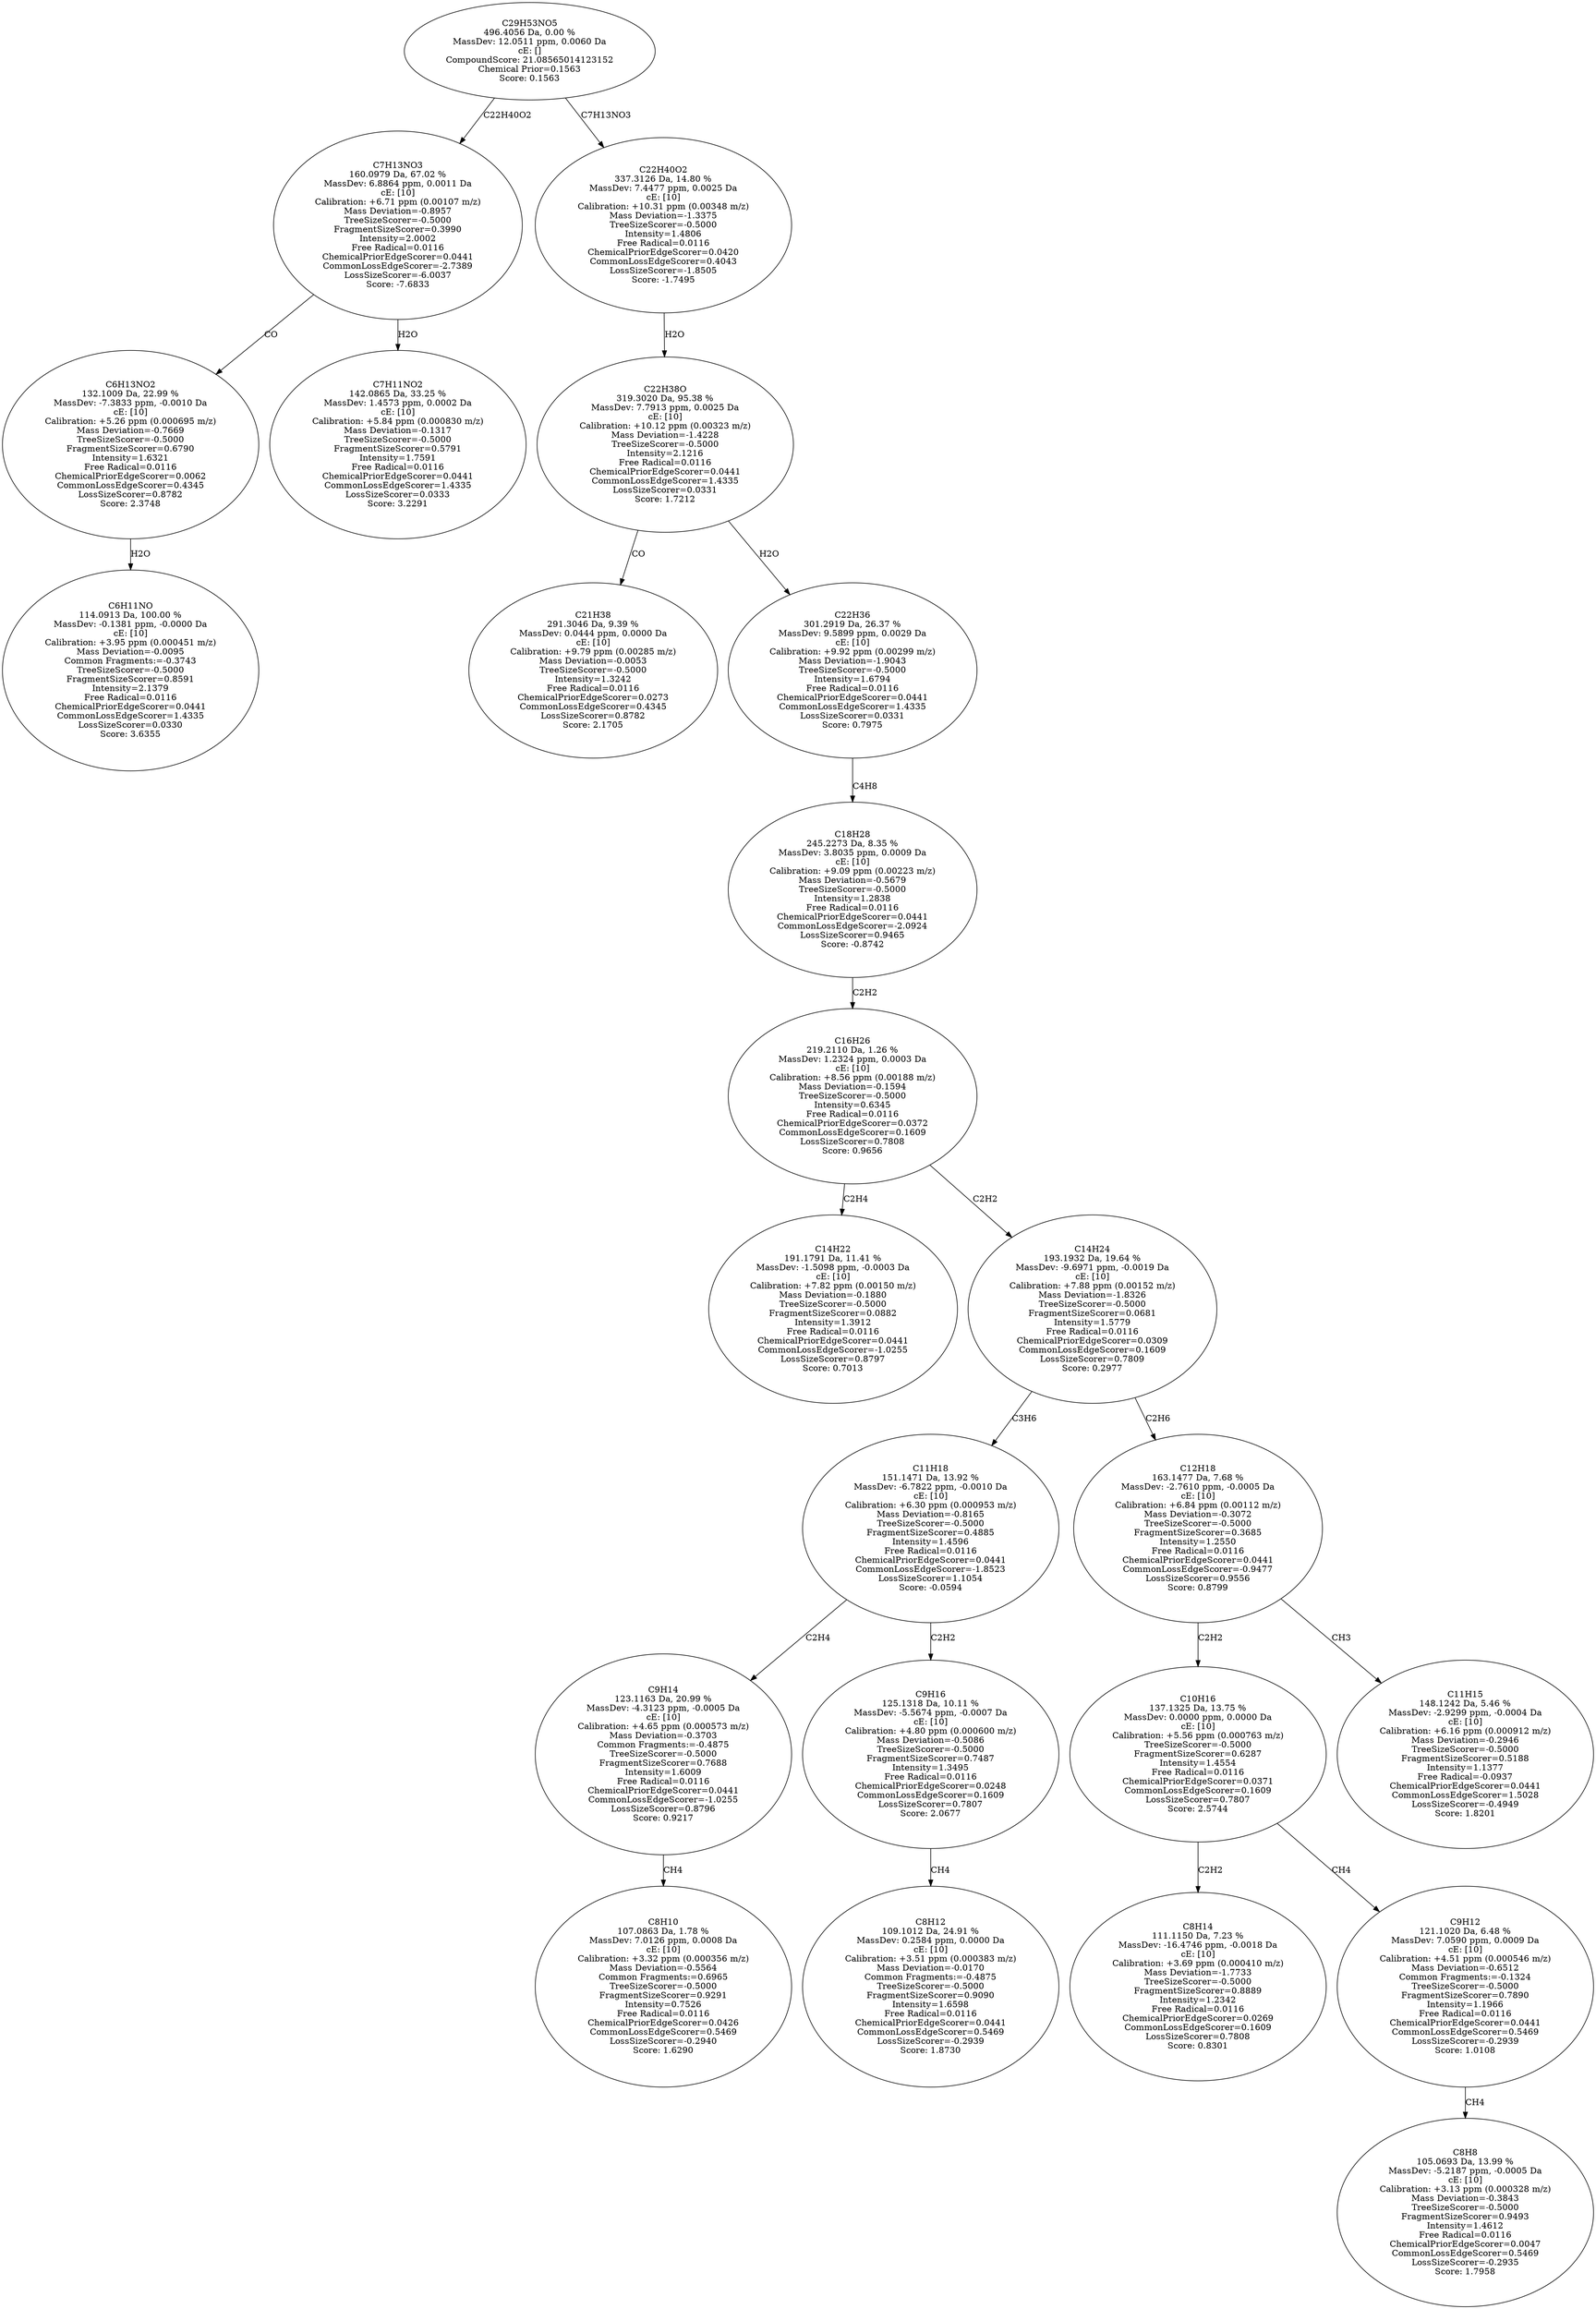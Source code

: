 strict digraph {
v1 [label="C6H11NO\n114.0913 Da, 100.00 %\nMassDev: -0.1381 ppm, -0.0000 Da\ncE: [10]\nCalibration: +3.95 ppm (0.000451 m/z)\nMass Deviation=-0.0095\nCommon Fragments:=-0.3743\nTreeSizeScorer=-0.5000\nFragmentSizeScorer=0.8591\nIntensity=2.1379\nFree Radical=0.0116\nChemicalPriorEdgeScorer=0.0441\nCommonLossEdgeScorer=1.4335\nLossSizeScorer=0.0330\nScore: 3.6355"];
v2 [label="C6H13NO2\n132.1009 Da, 22.99 %\nMassDev: -7.3833 ppm, -0.0010 Da\ncE: [10]\nCalibration: +5.26 ppm (0.000695 m/z)\nMass Deviation=-0.7669\nTreeSizeScorer=-0.5000\nFragmentSizeScorer=0.6790\nIntensity=1.6321\nFree Radical=0.0116\nChemicalPriorEdgeScorer=0.0062\nCommonLossEdgeScorer=0.4345\nLossSizeScorer=0.8782\nScore: 2.3748"];
v3 [label="C7H11NO2\n142.0865 Da, 33.25 %\nMassDev: 1.4573 ppm, 0.0002 Da\ncE: [10]\nCalibration: +5.84 ppm (0.000830 m/z)\nMass Deviation=-0.1317\nTreeSizeScorer=-0.5000\nFragmentSizeScorer=0.5791\nIntensity=1.7591\nFree Radical=0.0116\nChemicalPriorEdgeScorer=0.0441\nCommonLossEdgeScorer=1.4335\nLossSizeScorer=0.0333\nScore: 3.2291"];
v4 [label="C7H13NO3\n160.0979 Da, 67.02 %\nMassDev: 6.8864 ppm, 0.0011 Da\ncE: [10]\nCalibration: +6.71 ppm (0.00107 m/z)\nMass Deviation=-0.8957\nTreeSizeScorer=-0.5000\nFragmentSizeScorer=0.3990\nIntensity=2.0002\nFree Radical=0.0116\nChemicalPriorEdgeScorer=0.0441\nCommonLossEdgeScorer=-2.7389\nLossSizeScorer=-6.0037\nScore: -7.6833"];
v5 [label="C21H38\n291.3046 Da, 9.39 %\nMassDev: 0.0444 ppm, 0.0000 Da\ncE: [10]\nCalibration: +9.79 ppm (0.00285 m/z)\nMass Deviation=-0.0053\nTreeSizeScorer=-0.5000\nIntensity=1.3242\nFree Radical=0.0116\nChemicalPriorEdgeScorer=0.0273\nCommonLossEdgeScorer=0.4345\nLossSizeScorer=0.8782\nScore: 2.1705"];
v6 [label="C14H22\n191.1791 Da, 11.41 %\nMassDev: -1.5098 ppm, -0.0003 Da\ncE: [10]\nCalibration: +7.82 ppm (0.00150 m/z)\nMass Deviation=-0.1880\nTreeSizeScorer=-0.5000\nFragmentSizeScorer=0.0882\nIntensity=1.3912\nFree Radical=0.0116\nChemicalPriorEdgeScorer=0.0441\nCommonLossEdgeScorer=-1.0255\nLossSizeScorer=0.8797\nScore: 0.7013"];
v7 [label="C8H10\n107.0863 Da, 1.78 %\nMassDev: 7.0126 ppm, 0.0008 Da\ncE: [10]\nCalibration: +3.32 ppm (0.000356 m/z)\nMass Deviation=-0.5564\nCommon Fragments:=0.6965\nTreeSizeScorer=-0.5000\nFragmentSizeScorer=0.9291\nIntensity=0.7526\nFree Radical=0.0116\nChemicalPriorEdgeScorer=0.0426\nCommonLossEdgeScorer=0.5469\nLossSizeScorer=-0.2940\nScore: 1.6290"];
v8 [label="C9H14\n123.1163 Da, 20.99 %\nMassDev: -4.3123 ppm, -0.0005 Da\ncE: [10]\nCalibration: +4.65 ppm (0.000573 m/z)\nMass Deviation=-0.3703\nCommon Fragments:=-0.4875\nTreeSizeScorer=-0.5000\nFragmentSizeScorer=0.7688\nIntensity=1.6009\nFree Radical=0.0116\nChemicalPriorEdgeScorer=0.0441\nCommonLossEdgeScorer=-1.0255\nLossSizeScorer=0.8796\nScore: 0.9217"];
v9 [label="C8H12\n109.1012 Da, 24.91 %\nMassDev: 0.2584 ppm, 0.0000 Da\ncE: [10]\nCalibration: +3.51 ppm (0.000383 m/z)\nMass Deviation=-0.0170\nCommon Fragments:=-0.4875\nTreeSizeScorer=-0.5000\nFragmentSizeScorer=0.9090\nIntensity=1.6598\nFree Radical=0.0116\nChemicalPriorEdgeScorer=0.0441\nCommonLossEdgeScorer=0.5469\nLossSizeScorer=-0.2939\nScore: 1.8730"];
v10 [label="C9H16\n125.1318 Da, 10.11 %\nMassDev: -5.5674 ppm, -0.0007 Da\ncE: [10]\nCalibration: +4.80 ppm (0.000600 m/z)\nMass Deviation=-0.5086\nTreeSizeScorer=-0.5000\nFragmentSizeScorer=0.7487\nIntensity=1.3495\nFree Radical=0.0116\nChemicalPriorEdgeScorer=0.0248\nCommonLossEdgeScorer=0.1609\nLossSizeScorer=0.7807\nScore: 2.0677"];
v11 [label="C11H18\n151.1471 Da, 13.92 %\nMassDev: -6.7822 ppm, -0.0010 Da\ncE: [10]\nCalibration: +6.30 ppm (0.000953 m/z)\nMass Deviation=-0.8165\nTreeSizeScorer=-0.5000\nFragmentSizeScorer=0.4885\nIntensity=1.4596\nFree Radical=0.0116\nChemicalPriorEdgeScorer=0.0441\nCommonLossEdgeScorer=-1.8523\nLossSizeScorer=1.1054\nScore: -0.0594"];
v12 [label="C8H14\n111.1150 Da, 7.23 %\nMassDev: -16.4746 ppm, -0.0018 Da\ncE: [10]\nCalibration: +3.69 ppm (0.000410 m/z)\nMass Deviation=-1.7733\nTreeSizeScorer=-0.5000\nFragmentSizeScorer=0.8889\nIntensity=1.2342\nFree Radical=0.0116\nChemicalPriorEdgeScorer=0.0269\nCommonLossEdgeScorer=0.1609\nLossSizeScorer=0.7808\nScore: 0.8301"];
v13 [label="C8H8\n105.0693 Da, 13.99 %\nMassDev: -5.2187 ppm, -0.0005 Da\ncE: [10]\nCalibration: +3.13 ppm (0.000328 m/z)\nMass Deviation=-0.3843\nTreeSizeScorer=-0.5000\nFragmentSizeScorer=0.9493\nIntensity=1.4612\nFree Radical=0.0116\nChemicalPriorEdgeScorer=0.0047\nCommonLossEdgeScorer=0.5469\nLossSizeScorer=-0.2935\nScore: 1.7958"];
v14 [label="C9H12\n121.1020 Da, 6.48 %\nMassDev: 7.0590 ppm, 0.0009 Da\ncE: [10]\nCalibration: +4.51 ppm (0.000546 m/z)\nMass Deviation=-0.6512\nCommon Fragments:=-0.1324\nTreeSizeScorer=-0.5000\nFragmentSizeScorer=0.7890\nIntensity=1.1966\nFree Radical=0.0116\nChemicalPriorEdgeScorer=0.0441\nCommonLossEdgeScorer=0.5469\nLossSizeScorer=-0.2939\nScore: 1.0108"];
v15 [label="C10H16\n137.1325 Da, 13.75 %\nMassDev: 0.0000 ppm, 0.0000 Da\ncE: [10]\nCalibration: +5.56 ppm (0.000763 m/z)\nTreeSizeScorer=-0.5000\nFragmentSizeScorer=0.6287\nIntensity=1.4554\nFree Radical=0.0116\nChemicalPriorEdgeScorer=0.0371\nCommonLossEdgeScorer=0.1609\nLossSizeScorer=0.7807\nScore: 2.5744"];
v16 [label="C11H15\n148.1242 Da, 5.46 %\nMassDev: -2.9299 ppm, -0.0004 Da\ncE: [10]\nCalibration: +6.16 ppm (0.000912 m/z)\nMass Deviation=-0.2946\nTreeSizeScorer=-0.5000\nFragmentSizeScorer=0.5188\nIntensity=1.1377\nFree Radical=-0.0937\nChemicalPriorEdgeScorer=0.0441\nCommonLossEdgeScorer=1.5028\nLossSizeScorer=-0.4949\nScore: 1.8201"];
v17 [label="C12H18\n163.1477 Da, 7.68 %\nMassDev: -2.7610 ppm, -0.0005 Da\ncE: [10]\nCalibration: +6.84 ppm (0.00112 m/z)\nMass Deviation=-0.3072\nTreeSizeScorer=-0.5000\nFragmentSizeScorer=0.3685\nIntensity=1.2550\nFree Radical=0.0116\nChemicalPriorEdgeScorer=0.0441\nCommonLossEdgeScorer=-0.9477\nLossSizeScorer=0.9556\nScore: 0.8799"];
v18 [label="C14H24\n193.1932 Da, 19.64 %\nMassDev: -9.6971 ppm, -0.0019 Da\ncE: [10]\nCalibration: +7.88 ppm (0.00152 m/z)\nMass Deviation=-1.8326\nTreeSizeScorer=-0.5000\nFragmentSizeScorer=0.0681\nIntensity=1.5779\nFree Radical=0.0116\nChemicalPriorEdgeScorer=0.0309\nCommonLossEdgeScorer=0.1609\nLossSizeScorer=0.7809\nScore: 0.2977"];
v19 [label="C16H26\n219.2110 Da, 1.26 %\nMassDev: 1.2324 ppm, 0.0003 Da\ncE: [10]\nCalibration: +8.56 ppm (0.00188 m/z)\nMass Deviation=-0.1594\nTreeSizeScorer=-0.5000\nIntensity=0.6345\nFree Radical=0.0116\nChemicalPriorEdgeScorer=0.0372\nCommonLossEdgeScorer=0.1609\nLossSizeScorer=0.7808\nScore: 0.9656"];
v20 [label="C18H28\n245.2273 Da, 8.35 %\nMassDev: 3.8035 ppm, 0.0009 Da\ncE: [10]\nCalibration: +9.09 ppm (0.00223 m/z)\nMass Deviation=-0.5679\nTreeSizeScorer=-0.5000\nIntensity=1.2838\nFree Radical=0.0116\nChemicalPriorEdgeScorer=0.0441\nCommonLossEdgeScorer=-2.0924\nLossSizeScorer=0.9465\nScore: -0.8742"];
v21 [label="C22H36\n301.2919 Da, 26.37 %\nMassDev: 9.5899 ppm, 0.0029 Da\ncE: [10]\nCalibration: +9.92 ppm (0.00299 m/z)\nMass Deviation=-1.9043\nTreeSizeScorer=-0.5000\nIntensity=1.6794\nFree Radical=0.0116\nChemicalPriorEdgeScorer=0.0441\nCommonLossEdgeScorer=1.4335\nLossSizeScorer=0.0331\nScore: 0.7975"];
v22 [label="C22H38O\n319.3020 Da, 95.38 %\nMassDev: 7.7913 ppm, 0.0025 Da\ncE: [10]\nCalibration: +10.12 ppm (0.00323 m/z)\nMass Deviation=-1.4228\nTreeSizeScorer=-0.5000\nIntensity=2.1216\nFree Radical=0.0116\nChemicalPriorEdgeScorer=0.0441\nCommonLossEdgeScorer=1.4335\nLossSizeScorer=0.0331\nScore: 1.7212"];
v23 [label="C22H40O2\n337.3126 Da, 14.80 %\nMassDev: 7.4477 ppm, 0.0025 Da\ncE: [10]\nCalibration: +10.31 ppm (0.00348 m/z)\nMass Deviation=-1.3375\nTreeSizeScorer=-0.5000\nIntensity=1.4806\nFree Radical=0.0116\nChemicalPriorEdgeScorer=0.0420\nCommonLossEdgeScorer=0.4043\nLossSizeScorer=-1.8505\nScore: -1.7495"];
v24 [label="C29H53NO5\n496.4056 Da, 0.00 %\nMassDev: 12.0511 ppm, 0.0060 Da\ncE: []\nCompoundScore: 21.08565014123152\nChemical Prior=0.1563\nScore: 0.1563"];
v2 -> v1 [label="H2O"];
v4 -> v2 [label="CO"];
v4 -> v3 [label="H2O"];
v24 -> v4 [label="C22H40O2"];
v22 -> v5 [label="CO"];
v19 -> v6 [label="C2H4"];
v8 -> v7 [label="CH4"];
v11 -> v8 [label="C2H4"];
v10 -> v9 [label="CH4"];
v11 -> v10 [label="C2H2"];
v18 -> v11 [label="C3H6"];
v15 -> v12 [label="C2H2"];
v14 -> v13 [label="CH4"];
v15 -> v14 [label="CH4"];
v17 -> v15 [label="C2H2"];
v17 -> v16 [label="CH3"];
v18 -> v17 [label="C2H6"];
v19 -> v18 [label="C2H2"];
v20 -> v19 [label="C2H2"];
v21 -> v20 [label="C4H8"];
v22 -> v21 [label="H2O"];
v23 -> v22 [label="H2O"];
v24 -> v23 [label="C7H13NO3"];
}